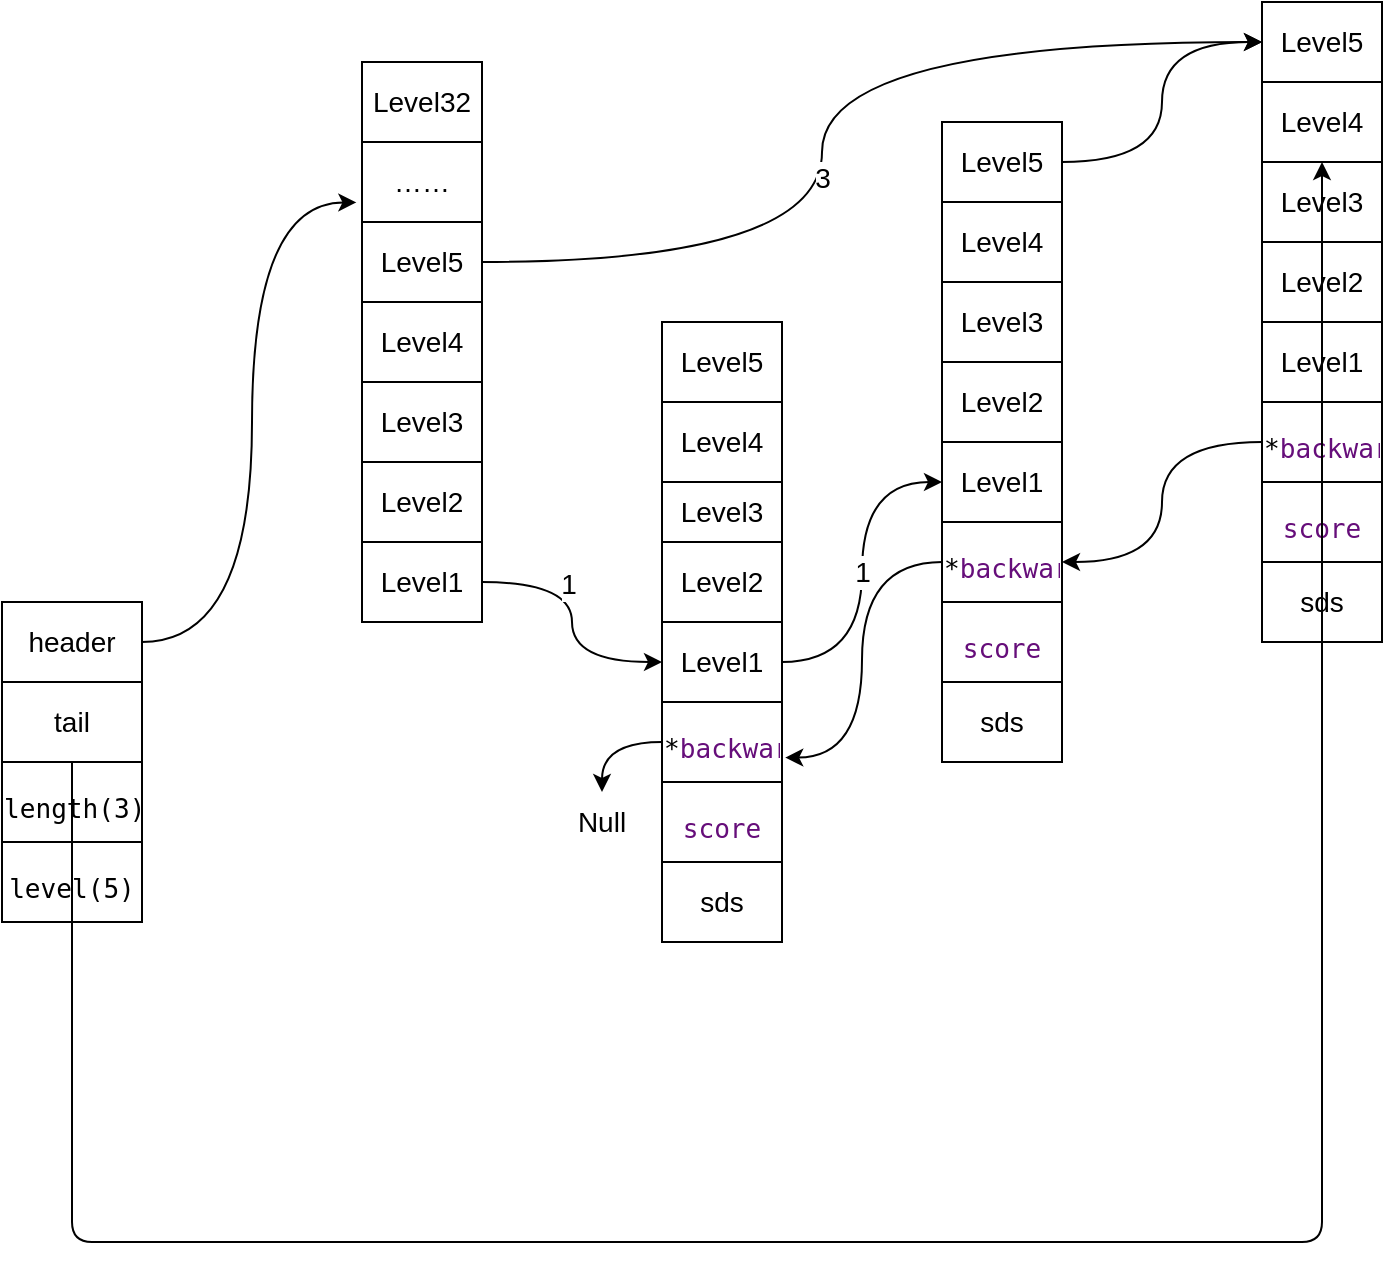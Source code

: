 <mxfile version="19.0.2" type="github">
  <diagram id="4bk-3TSJw1YxWKOTM-wk" name="第 1 页">
    <mxGraphModel dx="1038" dy="20579" grid="1" gridSize="10" guides="1" tooltips="1" connect="1" arrows="1" fold="1" page="1" pageScale="1" pageWidth="20000" pageHeight="20000" math="0" shadow="0">
      <root>
        <mxCell id="0" />
        <mxCell id="1" parent="0" />
        <mxCell id="xa0LcUNzNGY0evP8suMF-112" value="" style="shape=table;startSize=0;container=1;collapsible=0;childLayout=tableLayout;fontSize=14;fontColor=#000000;" parent="1" vertex="1">
          <mxGeometry x="60" y="150" width="70" height="160" as="geometry" />
        </mxCell>
        <mxCell id="xa0LcUNzNGY0evP8suMF-113" value="" style="shape=tableRow;horizontal=0;startSize=0;swimlaneHead=0;swimlaneBody=0;top=0;left=0;bottom=0;right=0;collapsible=0;dropTarget=0;fillColor=none;points=[[0,0.5],[1,0.5]];portConstraint=eastwest;dashed=1;fontSize=14;fontColor=#000000;" parent="xa0LcUNzNGY0evP8suMF-112" vertex="1">
          <mxGeometry width="70" height="40" as="geometry" />
        </mxCell>
        <mxCell id="xa0LcUNzNGY0evP8suMF-114" value="header" style="shape=partialRectangle;html=1;whiteSpace=wrap;connectable=0;overflow=hidden;fillColor=none;top=0;left=0;bottom=0;right=0;pointerEvents=1;dashed=1;fontSize=14;fontColor=#000000;" parent="xa0LcUNzNGY0evP8suMF-113" vertex="1">
          <mxGeometry width="70" height="40" as="geometry">
            <mxRectangle width="70" height="40" as="alternateBounds" />
          </mxGeometry>
        </mxCell>
        <mxCell id="xa0LcUNzNGY0evP8suMF-115" value="" style="shape=tableRow;horizontal=0;startSize=0;swimlaneHead=0;swimlaneBody=0;top=0;left=0;bottom=0;right=0;collapsible=0;dropTarget=0;fillColor=none;points=[[0,0.5],[1,0.5]];portConstraint=eastwest;dashed=1;fontSize=14;fontColor=#000000;" parent="xa0LcUNzNGY0evP8suMF-112" vertex="1">
          <mxGeometry y="40" width="70" height="40" as="geometry" />
        </mxCell>
        <mxCell id="xa0LcUNzNGY0evP8suMF-116" value="tail" style="shape=partialRectangle;html=1;whiteSpace=wrap;connectable=0;overflow=hidden;fillColor=none;top=0;left=0;bottom=0;right=0;pointerEvents=1;dashed=1;fontSize=14;fontColor=#000000;" parent="xa0LcUNzNGY0evP8suMF-115" vertex="1">
          <mxGeometry width="70" height="40" as="geometry">
            <mxRectangle width="70" height="40" as="alternateBounds" />
          </mxGeometry>
        </mxCell>
        <mxCell id="xa0LcUNzNGY0evP8suMF-117" value="" style="shape=tableRow;horizontal=0;startSize=0;swimlaneHead=0;swimlaneBody=0;top=0;left=0;bottom=0;right=0;collapsible=0;dropTarget=0;fillColor=none;points=[[0,0.5],[1,0.5]];portConstraint=eastwest;dashed=1;fontSize=14;fontColor=#000000;" parent="xa0LcUNzNGY0evP8suMF-112" vertex="1">
          <mxGeometry y="80" width="70" height="40" as="geometry" />
        </mxCell>
        <mxCell id="xa0LcUNzNGY0evP8suMF-118" value="&lt;pre style=&quot;background-color: rgb(255, 255, 255); font-family: &amp;quot;JetBrains Mono&amp;quot;, monospace; font-size: 9.8pt;&quot;&gt;length(3)&lt;/pre&gt;" style="shape=partialRectangle;html=1;whiteSpace=wrap;connectable=0;overflow=hidden;fillColor=none;top=0;left=0;bottom=0;right=0;pointerEvents=1;dashed=1;fontSize=14;fontColor=#000000;" parent="xa0LcUNzNGY0evP8suMF-117" vertex="1">
          <mxGeometry width="70" height="40" as="geometry">
            <mxRectangle width="70" height="40" as="alternateBounds" />
          </mxGeometry>
        </mxCell>
        <mxCell id="xa0LcUNzNGY0evP8suMF-119" value="" style="shape=tableRow;horizontal=0;startSize=0;swimlaneHead=0;swimlaneBody=0;top=0;left=0;bottom=0;right=0;collapsible=0;dropTarget=0;fillColor=none;points=[[0,0.5],[1,0.5]];portConstraint=eastwest;dashed=1;fontSize=14;fontColor=#000000;" parent="xa0LcUNzNGY0evP8suMF-112" vertex="1">
          <mxGeometry y="120" width="70" height="40" as="geometry" />
        </mxCell>
        <mxCell id="xa0LcUNzNGY0evP8suMF-120" value="&lt;pre style=&quot;background-color: rgb(255, 255, 255); font-family: &amp;quot;JetBrains Mono&amp;quot;, monospace; font-size: 9.8pt;&quot;&gt;level(5)&lt;/pre&gt;" style="shape=partialRectangle;html=1;whiteSpace=wrap;connectable=0;overflow=hidden;fillColor=none;top=0;left=0;bottom=0;right=0;pointerEvents=1;dashed=1;fontSize=14;fontColor=#000000;" parent="xa0LcUNzNGY0evP8suMF-119" vertex="1">
          <mxGeometry width="70" height="40" as="geometry">
            <mxRectangle width="70" height="40" as="alternateBounds" />
          </mxGeometry>
        </mxCell>
        <mxCell id="xa0LcUNzNGY0evP8suMF-121" value="" style="shape=table;startSize=0;container=1;collapsible=0;childLayout=tableLayout;fontSize=14;fontColor=#000000;" parent="1" vertex="1">
          <mxGeometry x="240" y="-120" width="60" height="280" as="geometry" />
        </mxCell>
        <mxCell id="xa0LcUNzNGY0evP8suMF-122" value="" style="shape=tableRow;horizontal=0;startSize=0;swimlaneHead=0;swimlaneBody=0;top=0;left=0;bottom=0;right=0;collapsible=0;dropTarget=0;fillColor=none;points=[[0,0.5],[1,0.5]];portConstraint=eastwest;fontSize=14;fontColor=#000000;" parent="xa0LcUNzNGY0evP8suMF-121" vertex="1">
          <mxGeometry width="60" height="40" as="geometry" />
        </mxCell>
        <mxCell id="xa0LcUNzNGY0evP8suMF-123" value="Level32" style="shape=partialRectangle;html=1;whiteSpace=wrap;connectable=0;overflow=hidden;fillColor=none;top=0;left=0;bottom=0;right=0;pointerEvents=1;fontSize=14;fontColor=#000000;" parent="xa0LcUNzNGY0evP8suMF-122" vertex="1">
          <mxGeometry width="60" height="40" as="geometry">
            <mxRectangle width="60" height="40" as="alternateBounds" />
          </mxGeometry>
        </mxCell>
        <mxCell id="xa0LcUNzNGY0evP8suMF-124" value="" style="shape=tableRow;horizontal=0;startSize=0;swimlaneHead=0;swimlaneBody=0;top=0;left=0;bottom=0;right=0;collapsible=0;dropTarget=0;fillColor=none;points=[[0,0.5],[1,0.5]];portConstraint=eastwest;fontSize=14;fontColor=#000000;" parent="xa0LcUNzNGY0evP8suMF-121" vertex="1">
          <mxGeometry y="40" width="60" height="40" as="geometry" />
        </mxCell>
        <mxCell id="xa0LcUNzNGY0evP8suMF-125" value="……" style="shape=partialRectangle;html=1;whiteSpace=wrap;connectable=0;overflow=hidden;fillColor=none;top=0;left=0;bottom=0;right=0;pointerEvents=1;fontSize=14;fontColor=#000000;" parent="xa0LcUNzNGY0evP8suMF-124" vertex="1">
          <mxGeometry width="60" height="40" as="geometry">
            <mxRectangle width="60" height="40" as="alternateBounds" />
          </mxGeometry>
        </mxCell>
        <mxCell id="xa0LcUNzNGY0evP8suMF-126" value="" style="shape=tableRow;horizontal=0;startSize=0;swimlaneHead=0;swimlaneBody=0;top=0;left=0;bottom=0;right=0;collapsible=0;dropTarget=0;fillColor=none;points=[[0,0.5],[1,0.5]];portConstraint=eastwest;fontSize=14;fontColor=#000000;" parent="xa0LcUNzNGY0evP8suMF-121" vertex="1">
          <mxGeometry y="80" width="60" height="40" as="geometry" />
        </mxCell>
        <mxCell id="xa0LcUNzNGY0evP8suMF-127" value="&lt;span style=&quot;&quot;&gt;Level5&lt;/span&gt;" style="shape=partialRectangle;html=1;whiteSpace=wrap;connectable=0;overflow=hidden;fillColor=none;top=0;left=0;bottom=0;right=0;pointerEvents=1;fontSize=14;fontColor=#000000;" parent="xa0LcUNzNGY0evP8suMF-126" vertex="1">
          <mxGeometry width="60" height="40" as="geometry">
            <mxRectangle width="60" height="40" as="alternateBounds" />
          </mxGeometry>
        </mxCell>
        <mxCell id="xa0LcUNzNGY0evP8suMF-128" value="" style="shape=tableRow;horizontal=0;startSize=0;swimlaneHead=0;swimlaneBody=0;top=0;left=0;bottom=0;right=0;collapsible=0;dropTarget=0;fillColor=none;points=[[0,0.5],[1,0.5]];portConstraint=eastwest;fontSize=14;fontColor=#000000;" parent="xa0LcUNzNGY0evP8suMF-121" vertex="1">
          <mxGeometry y="120" width="60" height="40" as="geometry" />
        </mxCell>
        <mxCell id="xa0LcUNzNGY0evP8suMF-129" value="Level4" style="shape=partialRectangle;html=1;whiteSpace=wrap;connectable=0;overflow=hidden;fillColor=none;top=0;left=0;bottom=0;right=0;pointerEvents=1;fontSize=14;fontColor=#000000;" parent="xa0LcUNzNGY0evP8suMF-128" vertex="1">
          <mxGeometry width="60" height="40" as="geometry">
            <mxRectangle width="60" height="40" as="alternateBounds" />
          </mxGeometry>
        </mxCell>
        <mxCell id="xa0LcUNzNGY0evP8suMF-130" value="" style="shape=tableRow;horizontal=0;startSize=0;swimlaneHead=0;swimlaneBody=0;top=0;left=0;bottom=0;right=0;collapsible=0;dropTarget=0;fillColor=none;points=[[0,0.5],[1,0.5]];portConstraint=eastwest;fontSize=14;fontColor=#000000;" parent="xa0LcUNzNGY0evP8suMF-121" vertex="1">
          <mxGeometry y="160" width="60" height="40" as="geometry" />
        </mxCell>
        <mxCell id="xa0LcUNzNGY0evP8suMF-131" value="Level3" style="shape=partialRectangle;html=1;whiteSpace=wrap;connectable=0;overflow=hidden;fillColor=none;top=0;left=0;bottom=0;right=0;pointerEvents=1;fontSize=14;fontColor=#000000;" parent="xa0LcUNzNGY0evP8suMF-130" vertex="1">
          <mxGeometry width="60" height="40" as="geometry">
            <mxRectangle width="60" height="40" as="alternateBounds" />
          </mxGeometry>
        </mxCell>
        <mxCell id="xa0LcUNzNGY0evP8suMF-132" value="" style="shape=tableRow;horizontal=0;startSize=0;swimlaneHead=0;swimlaneBody=0;top=0;left=0;bottom=0;right=0;collapsible=0;dropTarget=0;fillColor=none;points=[[0,0.5],[1,0.5]];portConstraint=eastwest;fontSize=14;fontColor=#000000;" parent="xa0LcUNzNGY0evP8suMF-121" vertex="1">
          <mxGeometry y="200" width="60" height="40" as="geometry" />
        </mxCell>
        <mxCell id="xa0LcUNzNGY0evP8suMF-133" value="Level2" style="shape=partialRectangle;html=1;whiteSpace=wrap;connectable=0;overflow=hidden;fillColor=none;top=0;left=0;bottom=0;right=0;pointerEvents=1;fontSize=14;fontColor=#000000;" parent="xa0LcUNzNGY0evP8suMF-132" vertex="1">
          <mxGeometry width="60" height="40" as="geometry">
            <mxRectangle width="60" height="40" as="alternateBounds" />
          </mxGeometry>
        </mxCell>
        <mxCell id="xa0LcUNzNGY0evP8suMF-134" value="" style="shape=tableRow;horizontal=0;startSize=0;swimlaneHead=0;swimlaneBody=0;top=0;left=0;bottom=0;right=0;collapsible=0;dropTarget=0;fillColor=none;points=[[0,0.5],[1,0.5]];portConstraint=eastwest;fontSize=14;fontColor=#000000;" parent="xa0LcUNzNGY0evP8suMF-121" vertex="1">
          <mxGeometry y="240" width="60" height="40" as="geometry" />
        </mxCell>
        <mxCell id="xa0LcUNzNGY0evP8suMF-135" value="Level1" style="shape=partialRectangle;html=1;whiteSpace=wrap;connectable=0;overflow=hidden;fillColor=none;top=0;left=0;bottom=0;right=0;pointerEvents=1;fontSize=14;fontColor=#000000;" parent="xa0LcUNzNGY0evP8suMF-134" vertex="1">
          <mxGeometry width="60" height="40" as="geometry">
            <mxRectangle width="60" height="40" as="alternateBounds" />
          </mxGeometry>
        </mxCell>
        <mxCell id="xa0LcUNzNGY0evP8suMF-196" value="" style="shape=table;startSize=0;container=1;collapsible=0;childLayout=tableLayout;fontSize=14;fontColor=#000000;" parent="1" vertex="1">
          <mxGeometry x="390" y="10" width="60" height="310" as="geometry" />
        </mxCell>
        <mxCell id="xa0LcUNzNGY0evP8suMF-201" value="" style="shape=tableRow;horizontal=0;startSize=0;swimlaneHead=0;swimlaneBody=0;top=0;left=0;bottom=0;right=0;collapsible=0;dropTarget=0;fillColor=none;points=[[0,0.5],[1,0.5]];portConstraint=eastwest;fontSize=14;fontColor=#000000;" parent="xa0LcUNzNGY0evP8suMF-196" vertex="1">
          <mxGeometry width="60" height="40" as="geometry" />
        </mxCell>
        <mxCell id="xa0LcUNzNGY0evP8suMF-202" value="&lt;span style=&quot;&quot;&gt;Level5&lt;/span&gt;" style="shape=partialRectangle;html=1;whiteSpace=wrap;connectable=0;overflow=hidden;fillColor=none;top=0;left=0;bottom=0;right=0;pointerEvents=1;fontSize=14;fontColor=#000000;" parent="xa0LcUNzNGY0evP8suMF-201" vertex="1">
          <mxGeometry width="60" height="40" as="geometry">
            <mxRectangle width="60" height="40" as="alternateBounds" />
          </mxGeometry>
        </mxCell>
        <mxCell id="xa0LcUNzNGY0evP8suMF-203" value="" style="shape=tableRow;horizontal=0;startSize=0;swimlaneHead=0;swimlaneBody=0;top=0;left=0;bottom=0;right=0;collapsible=0;dropTarget=0;fillColor=none;points=[[0,0.5],[1,0.5]];portConstraint=eastwest;fontSize=14;fontColor=#000000;" parent="xa0LcUNzNGY0evP8suMF-196" vertex="1">
          <mxGeometry y="40" width="60" height="40" as="geometry" />
        </mxCell>
        <mxCell id="xa0LcUNzNGY0evP8suMF-204" value="Level4" style="shape=partialRectangle;html=1;whiteSpace=wrap;connectable=0;overflow=hidden;fillColor=none;top=0;left=0;bottom=0;right=0;pointerEvents=1;fontSize=14;fontColor=#000000;" parent="xa0LcUNzNGY0evP8suMF-203" vertex="1">
          <mxGeometry width="60" height="40" as="geometry">
            <mxRectangle width="60" height="40" as="alternateBounds" />
          </mxGeometry>
        </mxCell>
        <mxCell id="xa0LcUNzNGY0evP8suMF-205" value="" style="shape=tableRow;horizontal=0;startSize=0;swimlaneHead=0;swimlaneBody=0;top=0;left=0;bottom=0;right=0;collapsible=0;dropTarget=0;fillColor=none;points=[[0,0.5],[1,0.5]];portConstraint=eastwest;fontSize=14;fontColor=#000000;" parent="xa0LcUNzNGY0evP8suMF-196" vertex="1">
          <mxGeometry y="80" width="60" height="30" as="geometry" />
        </mxCell>
        <mxCell id="xa0LcUNzNGY0evP8suMF-206" value="Level3" style="shape=partialRectangle;html=1;whiteSpace=wrap;connectable=0;overflow=hidden;fillColor=none;top=0;left=0;bottom=0;right=0;pointerEvents=1;fontSize=14;fontColor=#000000;" parent="xa0LcUNzNGY0evP8suMF-205" vertex="1">
          <mxGeometry width="60" height="30" as="geometry">
            <mxRectangle width="60" height="30" as="alternateBounds" />
          </mxGeometry>
        </mxCell>
        <mxCell id="xa0LcUNzNGY0evP8suMF-207" value="" style="shape=tableRow;horizontal=0;startSize=0;swimlaneHead=0;swimlaneBody=0;top=0;left=0;bottom=0;right=0;collapsible=0;dropTarget=0;fillColor=none;points=[[0,0.5],[1,0.5]];portConstraint=eastwest;fontSize=14;fontColor=#000000;" parent="xa0LcUNzNGY0evP8suMF-196" vertex="1">
          <mxGeometry y="110" width="60" height="40" as="geometry" />
        </mxCell>
        <mxCell id="xa0LcUNzNGY0evP8suMF-208" value="Level2" style="shape=partialRectangle;html=1;whiteSpace=wrap;connectable=0;overflow=hidden;fillColor=none;top=0;left=0;bottom=0;right=0;pointerEvents=1;fontSize=14;fontColor=#000000;" parent="xa0LcUNzNGY0evP8suMF-207" vertex="1">
          <mxGeometry width="60" height="40" as="geometry">
            <mxRectangle width="60" height="40" as="alternateBounds" />
          </mxGeometry>
        </mxCell>
        <mxCell id="xa0LcUNzNGY0evP8suMF-209" value="" style="shape=tableRow;horizontal=0;startSize=0;swimlaneHead=0;swimlaneBody=0;top=0;left=0;bottom=0;right=0;collapsible=0;dropTarget=0;fillColor=none;points=[[0,0.5],[1,0.5]];portConstraint=eastwest;fontSize=14;fontColor=#000000;" parent="xa0LcUNzNGY0evP8suMF-196" vertex="1">
          <mxGeometry y="150" width="60" height="40" as="geometry" />
        </mxCell>
        <mxCell id="xa0LcUNzNGY0evP8suMF-210" value="Level1" style="shape=partialRectangle;html=1;whiteSpace=wrap;connectable=0;overflow=hidden;fillColor=none;top=0;left=0;bottom=0;right=0;pointerEvents=1;fontSize=14;fontColor=#000000;" parent="xa0LcUNzNGY0evP8suMF-209" vertex="1">
          <mxGeometry width="60" height="40" as="geometry">
            <mxRectangle width="60" height="40" as="alternateBounds" />
          </mxGeometry>
        </mxCell>
        <mxCell id="xa0LcUNzNGY0evP8suMF-245" style="shape=tableRow;horizontal=0;startSize=0;swimlaneHead=0;swimlaneBody=0;top=0;left=0;bottom=0;right=0;collapsible=0;dropTarget=0;fillColor=none;points=[[0,0.5],[1,0.5]];portConstraint=eastwest;fontSize=14;fontColor=#000000;" parent="xa0LcUNzNGY0evP8suMF-196" vertex="1">
          <mxGeometry y="190" width="60" height="40" as="geometry" />
        </mxCell>
        <mxCell id="xa0LcUNzNGY0evP8suMF-246" value="&lt;pre style=&quot;background-color: rgb(255, 255, 255); font-family: &amp;quot;JetBrains Mono&amp;quot;, monospace; font-size: 9.8pt;&quot;&gt;*&lt;span style=&quot;color:#660e7a;&quot;&gt;backward&lt;/span&gt;&lt;/pre&gt;" style="shape=partialRectangle;html=1;whiteSpace=wrap;connectable=0;overflow=hidden;fillColor=none;top=0;left=0;bottom=0;right=0;pointerEvents=1;fontSize=14;fontColor=#000000;" parent="xa0LcUNzNGY0evP8suMF-245" vertex="1">
          <mxGeometry width="60" height="40" as="geometry">
            <mxRectangle width="60" height="40" as="alternateBounds" />
          </mxGeometry>
        </mxCell>
        <mxCell id="xa0LcUNzNGY0evP8suMF-243" style="shape=tableRow;horizontal=0;startSize=0;swimlaneHead=0;swimlaneBody=0;top=0;left=0;bottom=0;right=0;collapsible=0;dropTarget=0;fillColor=none;points=[[0,0.5],[1,0.5]];portConstraint=eastwest;fontSize=14;fontColor=#000000;" parent="xa0LcUNzNGY0evP8suMF-196" vertex="1">
          <mxGeometry y="230" width="60" height="40" as="geometry" />
        </mxCell>
        <mxCell id="xa0LcUNzNGY0evP8suMF-244" value="&lt;pre style=&quot;background-color: rgb(255, 255, 255); font-family: &amp;quot;JetBrains Mono&amp;quot;, monospace; font-size: 9.8pt;&quot;&gt;&lt;span style=&quot;color:#660e7a;&quot;&gt;score&lt;/span&gt;&lt;/pre&gt;" style="shape=partialRectangle;html=1;whiteSpace=wrap;connectable=0;overflow=hidden;fillColor=none;top=0;left=0;bottom=0;right=0;pointerEvents=1;fontSize=14;fontColor=#000000;" parent="xa0LcUNzNGY0evP8suMF-243" vertex="1">
          <mxGeometry width="60" height="40" as="geometry">
            <mxRectangle width="60" height="40" as="alternateBounds" />
          </mxGeometry>
        </mxCell>
        <mxCell id="xa0LcUNzNGY0evP8suMF-264" style="shape=tableRow;horizontal=0;startSize=0;swimlaneHead=0;swimlaneBody=0;top=0;left=0;bottom=0;right=0;collapsible=0;dropTarget=0;fillColor=none;points=[[0,0.5],[1,0.5]];portConstraint=eastwest;fontSize=14;fontColor=#000000;" parent="xa0LcUNzNGY0evP8suMF-196" vertex="1">
          <mxGeometry y="270" width="60" height="40" as="geometry" />
        </mxCell>
        <mxCell id="xa0LcUNzNGY0evP8suMF-265" value="sds" style="shape=partialRectangle;html=1;whiteSpace=wrap;connectable=0;overflow=hidden;fillColor=none;top=0;left=0;bottom=0;right=0;pointerEvents=1;fontSize=14;fontColor=#000000;" parent="xa0LcUNzNGY0evP8suMF-264" vertex="1">
          <mxGeometry width="60" height="40" as="geometry">
            <mxRectangle width="60" height="40" as="alternateBounds" />
          </mxGeometry>
        </mxCell>
        <mxCell id="xa0LcUNzNGY0evP8suMF-211" value="" style="shape=table;startSize=0;container=1;collapsible=0;childLayout=tableLayout;fontSize=14;fontColor=#000000;" parent="1" vertex="1">
          <mxGeometry x="530" y="-90" width="60" height="320" as="geometry" />
        </mxCell>
        <mxCell id="xa0LcUNzNGY0evP8suMF-216" value="" style="shape=tableRow;horizontal=0;startSize=0;swimlaneHead=0;swimlaneBody=0;top=0;left=0;bottom=0;right=0;collapsible=0;dropTarget=0;fillColor=none;points=[[0,0.5],[1,0.5]];portConstraint=eastwest;fontSize=14;fontColor=#000000;" parent="xa0LcUNzNGY0evP8suMF-211" vertex="1">
          <mxGeometry width="60" height="40" as="geometry" />
        </mxCell>
        <mxCell id="xa0LcUNzNGY0evP8suMF-217" value="&lt;span style=&quot;&quot;&gt;Level5&lt;/span&gt;" style="shape=partialRectangle;html=1;whiteSpace=wrap;connectable=0;overflow=hidden;fillColor=none;top=0;left=0;bottom=0;right=0;pointerEvents=1;fontSize=14;fontColor=#000000;" parent="xa0LcUNzNGY0evP8suMF-216" vertex="1">
          <mxGeometry width="60" height="40" as="geometry">
            <mxRectangle width="60" height="40" as="alternateBounds" />
          </mxGeometry>
        </mxCell>
        <mxCell id="xa0LcUNzNGY0evP8suMF-218" value="" style="shape=tableRow;horizontal=0;startSize=0;swimlaneHead=0;swimlaneBody=0;top=0;left=0;bottom=0;right=0;collapsible=0;dropTarget=0;fillColor=none;points=[[0,0.5],[1,0.5]];portConstraint=eastwest;fontSize=14;fontColor=#000000;" parent="xa0LcUNzNGY0evP8suMF-211" vertex="1">
          <mxGeometry y="40" width="60" height="40" as="geometry" />
        </mxCell>
        <mxCell id="xa0LcUNzNGY0evP8suMF-219" value="Level4" style="shape=partialRectangle;html=1;whiteSpace=wrap;connectable=0;overflow=hidden;fillColor=none;top=0;left=0;bottom=0;right=0;pointerEvents=1;fontSize=14;fontColor=#000000;" parent="xa0LcUNzNGY0evP8suMF-218" vertex="1">
          <mxGeometry width="60" height="40" as="geometry">
            <mxRectangle width="60" height="40" as="alternateBounds" />
          </mxGeometry>
        </mxCell>
        <mxCell id="xa0LcUNzNGY0evP8suMF-220" value="" style="shape=tableRow;horizontal=0;startSize=0;swimlaneHead=0;swimlaneBody=0;top=0;left=0;bottom=0;right=0;collapsible=0;dropTarget=0;fillColor=none;points=[[0,0.5],[1,0.5]];portConstraint=eastwest;fontSize=14;fontColor=#000000;" parent="xa0LcUNzNGY0evP8suMF-211" vertex="1">
          <mxGeometry y="80" width="60" height="40" as="geometry" />
        </mxCell>
        <mxCell id="xa0LcUNzNGY0evP8suMF-221" value="Level3" style="shape=partialRectangle;html=1;whiteSpace=wrap;connectable=0;overflow=hidden;fillColor=none;top=0;left=0;bottom=0;right=0;pointerEvents=1;fontSize=14;fontColor=#000000;" parent="xa0LcUNzNGY0evP8suMF-220" vertex="1">
          <mxGeometry width="60" height="40" as="geometry">
            <mxRectangle width="60" height="40" as="alternateBounds" />
          </mxGeometry>
        </mxCell>
        <mxCell id="xa0LcUNzNGY0evP8suMF-222" value="" style="shape=tableRow;horizontal=0;startSize=0;swimlaneHead=0;swimlaneBody=0;top=0;left=0;bottom=0;right=0;collapsible=0;dropTarget=0;fillColor=none;points=[[0,0.5],[1,0.5]];portConstraint=eastwest;fontSize=14;fontColor=#000000;" parent="xa0LcUNzNGY0evP8suMF-211" vertex="1">
          <mxGeometry y="120" width="60" height="40" as="geometry" />
        </mxCell>
        <mxCell id="xa0LcUNzNGY0evP8suMF-223" value="Level2" style="shape=partialRectangle;html=1;whiteSpace=wrap;connectable=0;overflow=hidden;fillColor=none;top=0;left=0;bottom=0;right=0;pointerEvents=1;fontSize=14;fontColor=#000000;" parent="xa0LcUNzNGY0evP8suMF-222" vertex="1">
          <mxGeometry width="60" height="40" as="geometry">
            <mxRectangle width="60" height="40" as="alternateBounds" />
          </mxGeometry>
        </mxCell>
        <mxCell id="xa0LcUNzNGY0evP8suMF-224" value="" style="shape=tableRow;horizontal=0;startSize=0;swimlaneHead=0;swimlaneBody=0;top=0;left=0;bottom=0;right=0;collapsible=0;dropTarget=0;fillColor=none;points=[[0,0.5],[1,0.5]];portConstraint=eastwest;fontSize=14;fontColor=#000000;" parent="xa0LcUNzNGY0evP8suMF-211" vertex="1">
          <mxGeometry y="160" width="60" height="40" as="geometry" />
        </mxCell>
        <mxCell id="xa0LcUNzNGY0evP8suMF-225" value="Level1" style="shape=partialRectangle;html=1;whiteSpace=wrap;connectable=0;overflow=hidden;fillColor=none;top=0;left=0;bottom=0;right=0;pointerEvents=1;fontSize=14;fontColor=#000000;" parent="xa0LcUNzNGY0evP8suMF-224" vertex="1">
          <mxGeometry width="60" height="40" as="geometry">
            <mxRectangle width="60" height="40" as="alternateBounds" />
          </mxGeometry>
        </mxCell>
        <mxCell id="xa0LcUNzNGY0evP8suMF-259" style="shape=tableRow;horizontal=0;startSize=0;swimlaneHead=0;swimlaneBody=0;top=0;left=0;bottom=0;right=0;collapsible=0;dropTarget=0;fillColor=none;points=[[0,0.5],[1,0.5]];portConstraint=eastwest;fontSize=14;fontColor=#000000;" parent="xa0LcUNzNGY0evP8suMF-211" vertex="1">
          <mxGeometry y="200" width="60" height="40" as="geometry" />
        </mxCell>
        <mxCell id="xa0LcUNzNGY0evP8suMF-260" value="&lt;pre style=&quot;background-color: rgb(255, 255, 255); font-family: &amp;quot;JetBrains Mono&amp;quot;, monospace; font-size: 9.8pt;&quot;&gt;*&lt;span style=&quot;color: rgb(102, 14, 122);&quot;&gt;backward&lt;/span&gt;&lt;/pre&gt;" style="shape=partialRectangle;html=1;whiteSpace=wrap;connectable=0;overflow=hidden;fillColor=none;top=0;left=0;bottom=0;right=0;pointerEvents=1;fontSize=14;fontColor=#000000;" parent="xa0LcUNzNGY0evP8suMF-259" vertex="1">
          <mxGeometry width="60" height="40" as="geometry">
            <mxRectangle width="60" height="40" as="alternateBounds" />
          </mxGeometry>
        </mxCell>
        <mxCell id="xa0LcUNzNGY0evP8suMF-261" style="shape=tableRow;horizontal=0;startSize=0;swimlaneHead=0;swimlaneBody=0;top=0;left=0;bottom=0;right=0;collapsible=0;dropTarget=0;fillColor=none;points=[[0,0.5],[1,0.5]];portConstraint=eastwest;fontSize=14;fontColor=#000000;" parent="xa0LcUNzNGY0evP8suMF-211" vertex="1">
          <mxGeometry y="240" width="60" height="40" as="geometry" />
        </mxCell>
        <mxCell id="xa0LcUNzNGY0evP8suMF-262" value="&lt;pre style=&quot;background-color: rgb(255, 255, 255); font-family: &amp;quot;JetBrains Mono&amp;quot;, monospace; font-size: 9.8pt;&quot;&gt;&lt;span style=&quot;color:#660e7a;&quot;&gt;score&lt;/span&gt;&lt;/pre&gt;" style="shape=partialRectangle;html=1;whiteSpace=wrap;connectable=0;overflow=hidden;fillColor=none;top=0;left=0;bottom=0;right=0;pointerEvents=1;fontSize=14;fontColor=#000000;" parent="xa0LcUNzNGY0evP8suMF-261" vertex="1">
          <mxGeometry width="60" height="40" as="geometry">
            <mxRectangle width="60" height="40" as="alternateBounds" />
          </mxGeometry>
        </mxCell>
        <mxCell id="xa0LcUNzNGY0evP8suMF-266" style="shape=tableRow;horizontal=0;startSize=0;swimlaneHead=0;swimlaneBody=0;top=0;left=0;bottom=0;right=0;collapsible=0;dropTarget=0;fillColor=none;points=[[0,0.5],[1,0.5]];portConstraint=eastwest;fontSize=14;fontColor=#000000;" parent="xa0LcUNzNGY0evP8suMF-211" vertex="1">
          <mxGeometry y="280" width="60" height="40" as="geometry" />
        </mxCell>
        <mxCell id="xa0LcUNzNGY0evP8suMF-267" value="&lt;span style=&quot;&quot;&gt;sds&lt;/span&gt;" style="shape=partialRectangle;html=1;whiteSpace=wrap;connectable=0;overflow=hidden;fillColor=none;top=0;left=0;bottom=0;right=0;pointerEvents=1;fontSize=14;fontColor=#000000;" parent="xa0LcUNzNGY0evP8suMF-266" vertex="1">
          <mxGeometry width="60" height="40" as="geometry">
            <mxRectangle width="60" height="40" as="alternateBounds" />
          </mxGeometry>
        </mxCell>
        <mxCell id="xa0LcUNzNGY0evP8suMF-247" style="edgeStyle=orthogonalEdgeStyle;rounded=0;orthogonalLoop=1;jettySize=auto;html=1;fontSize=14;fontColor=#000000;curved=1;" parent="1" source="xa0LcUNzNGY0evP8suMF-245" target="xa0LcUNzNGY0evP8suMF-248" edge="1">
          <mxGeometry relative="1" as="geometry">
            <mxPoint x="360" y="260" as="targetPoint" />
          </mxGeometry>
        </mxCell>
        <mxCell id="xa0LcUNzNGY0evP8suMF-248" value="Null" style="text;html=1;strokeColor=none;fillColor=none;align=center;verticalAlign=middle;whiteSpace=wrap;rounded=0;fontSize=14;fontColor=#000000;" parent="1" vertex="1">
          <mxGeometry x="330" y="245" width="60" height="30" as="geometry" />
        </mxCell>
        <mxCell id="xa0LcUNzNGY0evP8suMF-249" style="edgeStyle=orthogonalEdgeStyle;curved=1;rounded=0;orthogonalLoop=1;jettySize=auto;html=1;entryX=0;entryY=0.5;entryDx=0;entryDy=0;fontSize=14;fontColor=#000000;" parent="1" source="xa0LcUNzNGY0evP8suMF-134" target="xa0LcUNzNGY0evP8suMF-209" edge="1">
          <mxGeometry relative="1" as="geometry" />
        </mxCell>
        <mxCell id="xa0LcUNzNGY0evP8suMF-320" value="1" style="edgeLabel;html=1;align=center;verticalAlign=middle;resizable=0;points=[];fontSize=14;fontColor=#000000;" parent="xa0LcUNzNGY0evP8suMF-249" vertex="1" connectable="0">
          <mxGeometry x="-0.303" y="-2" relative="1" as="geometry">
            <mxPoint as="offset" />
          </mxGeometry>
        </mxCell>
        <mxCell id="xa0LcUNzNGY0evP8suMF-254" value="1" style="edgeStyle=orthogonalEdgeStyle;curved=1;rounded=0;orthogonalLoop=1;jettySize=auto;html=1;fontSize=14;fontColor=#000000;" parent="1" source="xa0LcUNzNGY0evP8suMF-209" target="xa0LcUNzNGY0evP8suMF-224" edge="1">
          <mxGeometry relative="1" as="geometry" />
        </mxCell>
        <mxCell id="xa0LcUNzNGY0evP8suMF-289" value="" style="shape=table;startSize=0;container=1;collapsible=0;childLayout=tableLayout;fontSize=14;fontColor=#000000;" parent="1" vertex="1">
          <mxGeometry x="690" y="-150" width="60" height="320" as="geometry" />
        </mxCell>
        <mxCell id="xa0LcUNzNGY0evP8suMF-294" value="" style="shape=tableRow;horizontal=0;startSize=0;swimlaneHead=0;swimlaneBody=0;top=0;left=0;bottom=0;right=0;collapsible=0;dropTarget=0;fillColor=none;points=[[0,0.5],[1,0.5]];portConstraint=eastwest;fontSize=14;fontColor=#000000;" parent="xa0LcUNzNGY0evP8suMF-289" vertex="1">
          <mxGeometry width="60" height="40" as="geometry" />
        </mxCell>
        <mxCell id="xa0LcUNzNGY0evP8suMF-295" value="&lt;span style=&quot;&quot;&gt;Level5&lt;/span&gt;" style="shape=partialRectangle;html=1;whiteSpace=wrap;connectable=0;overflow=hidden;fillColor=none;top=0;left=0;bottom=0;right=0;pointerEvents=1;fontSize=14;fontColor=#000000;" parent="xa0LcUNzNGY0evP8suMF-294" vertex="1">
          <mxGeometry width="60" height="40" as="geometry">
            <mxRectangle width="60" height="40" as="alternateBounds" />
          </mxGeometry>
        </mxCell>
        <mxCell id="xa0LcUNzNGY0evP8suMF-296" value="" style="shape=tableRow;horizontal=0;startSize=0;swimlaneHead=0;swimlaneBody=0;top=0;left=0;bottom=0;right=0;collapsible=0;dropTarget=0;fillColor=none;points=[[0,0.5],[1,0.5]];portConstraint=eastwest;fontSize=14;fontColor=#000000;" parent="xa0LcUNzNGY0evP8suMF-289" vertex="1">
          <mxGeometry y="40" width="60" height="40" as="geometry" />
        </mxCell>
        <mxCell id="xa0LcUNzNGY0evP8suMF-297" value="Level4" style="shape=partialRectangle;html=1;whiteSpace=wrap;connectable=0;overflow=hidden;fillColor=none;top=0;left=0;bottom=0;right=0;pointerEvents=1;fontSize=14;fontColor=#000000;" parent="xa0LcUNzNGY0evP8suMF-296" vertex="1">
          <mxGeometry width="60" height="40" as="geometry">
            <mxRectangle width="60" height="40" as="alternateBounds" />
          </mxGeometry>
        </mxCell>
        <mxCell id="xa0LcUNzNGY0evP8suMF-298" value="" style="shape=tableRow;horizontal=0;startSize=0;swimlaneHead=0;swimlaneBody=0;top=0;left=0;bottom=0;right=0;collapsible=0;dropTarget=0;fillColor=none;points=[[0,0.5],[1,0.5]];portConstraint=eastwest;fontSize=14;fontColor=#000000;" parent="xa0LcUNzNGY0evP8suMF-289" vertex="1">
          <mxGeometry y="80" width="60" height="40" as="geometry" />
        </mxCell>
        <mxCell id="xa0LcUNzNGY0evP8suMF-299" value="Level3" style="shape=partialRectangle;html=1;whiteSpace=wrap;connectable=0;overflow=hidden;fillColor=none;top=0;left=0;bottom=0;right=0;pointerEvents=1;fontSize=14;fontColor=#000000;" parent="xa0LcUNzNGY0evP8suMF-298" vertex="1">
          <mxGeometry width="60" height="40" as="geometry">
            <mxRectangle width="60" height="40" as="alternateBounds" />
          </mxGeometry>
        </mxCell>
        <mxCell id="xa0LcUNzNGY0evP8suMF-300" value="" style="shape=tableRow;horizontal=0;startSize=0;swimlaneHead=0;swimlaneBody=0;top=0;left=0;bottom=0;right=0;collapsible=0;dropTarget=0;fillColor=none;points=[[0,0.5],[1,0.5]];portConstraint=eastwest;fontSize=14;fontColor=#000000;" parent="xa0LcUNzNGY0evP8suMF-289" vertex="1">
          <mxGeometry y="120" width="60" height="40" as="geometry" />
        </mxCell>
        <mxCell id="xa0LcUNzNGY0evP8suMF-301" value="Level2" style="shape=partialRectangle;html=1;whiteSpace=wrap;connectable=0;overflow=hidden;fillColor=none;top=0;left=0;bottom=0;right=0;pointerEvents=1;fontSize=14;fontColor=#000000;" parent="xa0LcUNzNGY0evP8suMF-300" vertex="1">
          <mxGeometry width="60" height="40" as="geometry">
            <mxRectangle width="60" height="40" as="alternateBounds" />
          </mxGeometry>
        </mxCell>
        <mxCell id="xa0LcUNzNGY0evP8suMF-302" value="" style="shape=tableRow;horizontal=0;startSize=0;swimlaneHead=0;swimlaneBody=0;top=0;left=0;bottom=0;right=0;collapsible=0;dropTarget=0;fillColor=none;points=[[0,0.5],[1,0.5]];portConstraint=eastwest;fontSize=14;fontColor=#000000;" parent="xa0LcUNzNGY0evP8suMF-289" vertex="1">
          <mxGeometry y="160" width="60" height="40" as="geometry" />
        </mxCell>
        <mxCell id="xa0LcUNzNGY0evP8suMF-303" value="Level1" style="shape=partialRectangle;html=1;whiteSpace=wrap;connectable=0;overflow=hidden;fillColor=none;top=0;left=0;bottom=0;right=0;pointerEvents=1;fontSize=14;fontColor=#000000;" parent="xa0LcUNzNGY0evP8suMF-302" vertex="1">
          <mxGeometry width="60" height="40" as="geometry">
            <mxRectangle width="60" height="40" as="alternateBounds" />
          </mxGeometry>
        </mxCell>
        <mxCell id="xa0LcUNzNGY0evP8suMF-304" style="shape=tableRow;horizontal=0;startSize=0;swimlaneHead=0;swimlaneBody=0;top=0;left=0;bottom=0;right=0;collapsible=0;dropTarget=0;fillColor=none;points=[[0,0.5],[1,0.5]];portConstraint=eastwest;fontSize=14;fontColor=#000000;" parent="xa0LcUNzNGY0evP8suMF-289" vertex="1">
          <mxGeometry y="200" width="60" height="40" as="geometry" />
        </mxCell>
        <mxCell id="xa0LcUNzNGY0evP8suMF-305" value="&lt;pre style=&quot;background-color: rgb(255, 255, 255); font-family: &amp;quot;JetBrains Mono&amp;quot;, monospace; font-size: 9.8pt;&quot;&gt;*&lt;span style=&quot;color: rgb(102, 14, 122);&quot;&gt;backward&lt;/span&gt;&lt;/pre&gt;" style="shape=partialRectangle;html=1;whiteSpace=wrap;connectable=0;overflow=hidden;fillColor=none;top=0;left=0;bottom=0;right=0;pointerEvents=1;fontSize=14;fontColor=#000000;" parent="xa0LcUNzNGY0evP8suMF-304" vertex="1">
          <mxGeometry width="60" height="40" as="geometry">
            <mxRectangle width="60" height="40" as="alternateBounds" />
          </mxGeometry>
        </mxCell>
        <mxCell id="xa0LcUNzNGY0evP8suMF-306" style="shape=tableRow;horizontal=0;startSize=0;swimlaneHead=0;swimlaneBody=0;top=0;left=0;bottom=0;right=0;collapsible=0;dropTarget=0;fillColor=none;points=[[0,0.5],[1,0.5]];portConstraint=eastwest;fontSize=14;fontColor=#000000;" parent="xa0LcUNzNGY0evP8suMF-289" vertex="1">
          <mxGeometry y="240" width="60" height="40" as="geometry" />
        </mxCell>
        <mxCell id="xa0LcUNzNGY0evP8suMF-307" value="&lt;pre style=&quot;background-color: rgb(255, 255, 255); font-family: &amp;quot;JetBrains Mono&amp;quot;, monospace; font-size: 9.8pt;&quot;&gt;&lt;span style=&quot;color:#660e7a;&quot;&gt;score&lt;/span&gt;&lt;/pre&gt;" style="shape=partialRectangle;html=1;whiteSpace=wrap;connectable=0;overflow=hidden;fillColor=none;top=0;left=0;bottom=0;right=0;pointerEvents=1;fontSize=14;fontColor=#000000;" parent="xa0LcUNzNGY0evP8suMF-306" vertex="1">
          <mxGeometry width="60" height="40" as="geometry">
            <mxRectangle width="60" height="40" as="alternateBounds" />
          </mxGeometry>
        </mxCell>
        <mxCell id="xa0LcUNzNGY0evP8suMF-308" style="shape=tableRow;horizontal=0;startSize=0;swimlaneHead=0;swimlaneBody=0;top=0;left=0;bottom=0;right=0;collapsible=0;dropTarget=0;fillColor=none;points=[[0,0.5],[1,0.5]];portConstraint=eastwest;fontSize=14;fontColor=#000000;" parent="xa0LcUNzNGY0evP8suMF-289" vertex="1">
          <mxGeometry y="280" width="60" height="40" as="geometry" />
        </mxCell>
        <mxCell id="xa0LcUNzNGY0evP8suMF-309" value="&lt;span style=&quot;&quot;&gt;sds&lt;/span&gt;" style="shape=partialRectangle;html=1;whiteSpace=wrap;connectable=0;overflow=hidden;fillColor=none;top=0;left=0;bottom=0;right=0;pointerEvents=1;fontSize=14;fontColor=#000000;" parent="xa0LcUNzNGY0evP8suMF-308" vertex="1">
          <mxGeometry width="60" height="40" as="geometry">
            <mxRectangle width="60" height="40" as="alternateBounds" />
          </mxGeometry>
        </mxCell>
        <mxCell id="xa0LcUNzNGY0evP8suMF-314" style="edgeStyle=orthogonalEdgeStyle;curved=1;rounded=0;orthogonalLoop=1;jettySize=auto;html=1;fontSize=14;fontColor=#000000;" parent="1" source="xa0LcUNzNGY0evP8suMF-216" target="xa0LcUNzNGY0evP8suMF-294" edge="1">
          <mxGeometry relative="1" as="geometry">
            <mxPoint x="760" y="80" as="sourcePoint" />
          </mxGeometry>
        </mxCell>
        <mxCell id="xa0LcUNzNGY0evP8suMF-315" style="edgeStyle=orthogonalEdgeStyle;curved=1;rounded=0;orthogonalLoop=1;jettySize=auto;html=1;fontSize=14;fontColor=#000000;" parent="1" source="xa0LcUNzNGY0evP8suMF-304" target="xa0LcUNzNGY0evP8suMF-259" edge="1">
          <mxGeometry relative="1" as="geometry">
            <mxPoint x="760" y="280" as="targetPoint" />
          </mxGeometry>
        </mxCell>
        <mxCell id="xa0LcUNzNGY0evP8suMF-316" style="edgeStyle=orthogonalEdgeStyle;curved=1;rounded=0;orthogonalLoop=1;jettySize=auto;html=1;entryX=-0.047;entryY=0.755;entryDx=0;entryDy=0;entryPerimeter=0;fontSize=14;fontColor=#000000;" parent="1" source="xa0LcUNzNGY0evP8suMF-113" target="xa0LcUNzNGY0evP8suMF-124" edge="1">
          <mxGeometry relative="1" as="geometry" />
        </mxCell>
        <mxCell id="xa0LcUNzNGY0evP8suMF-319" style="edgeStyle=elbowEdgeStyle;rounded=1;orthogonalLoop=1;jettySize=auto;html=1;fontSize=14;fontColor=#000000;elbow=vertical;" parent="1" source="xa0LcUNzNGY0evP8suMF-115" edge="1">
          <mxGeometry relative="1" as="geometry">
            <mxPoint x="720" y="-70" as="targetPoint" />
            <Array as="points">
              <mxPoint x="420" y="470" />
            </Array>
          </mxGeometry>
        </mxCell>
        <mxCell id="xa0LcUNzNGY0evP8suMF-324" style="edgeStyle=orthogonalEdgeStyle;curved=1;rounded=1;orthogonalLoop=1;jettySize=auto;html=1;fontSize=14;fontColor=#000000;elbow=vertical;" parent="1" source="xa0LcUNzNGY0evP8suMF-126" target="xa0LcUNzNGY0evP8suMF-294" edge="1">
          <mxGeometry relative="1" as="geometry">
            <Array as="points">
              <mxPoint x="470" y="-20" />
              <mxPoint x="470" y="-130" />
            </Array>
          </mxGeometry>
        </mxCell>
        <mxCell id="xa0LcUNzNGY0evP8suMF-325" value="3" style="edgeLabel;html=1;align=center;verticalAlign=middle;resizable=0;points=[];fontSize=14;fontColor=#000000;" parent="xa0LcUNzNGY0evP8suMF-324" vertex="1" connectable="0">
          <mxGeometry x="-0.151" relative="1" as="geometry">
            <mxPoint as="offset" />
          </mxGeometry>
        </mxCell>
        <mxCell id="EL2J_Hd5SxAgwZL84TaM-1" style="edgeStyle=orthogonalEdgeStyle;rounded=0;orthogonalLoop=1;jettySize=auto;html=1;entryX=1.027;entryY=0.695;entryDx=0;entryDy=0;entryPerimeter=0;curved=1;" edge="1" parent="1" source="xa0LcUNzNGY0evP8suMF-259" target="xa0LcUNzNGY0evP8suMF-245">
          <mxGeometry relative="1" as="geometry" />
        </mxCell>
      </root>
    </mxGraphModel>
  </diagram>
</mxfile>
